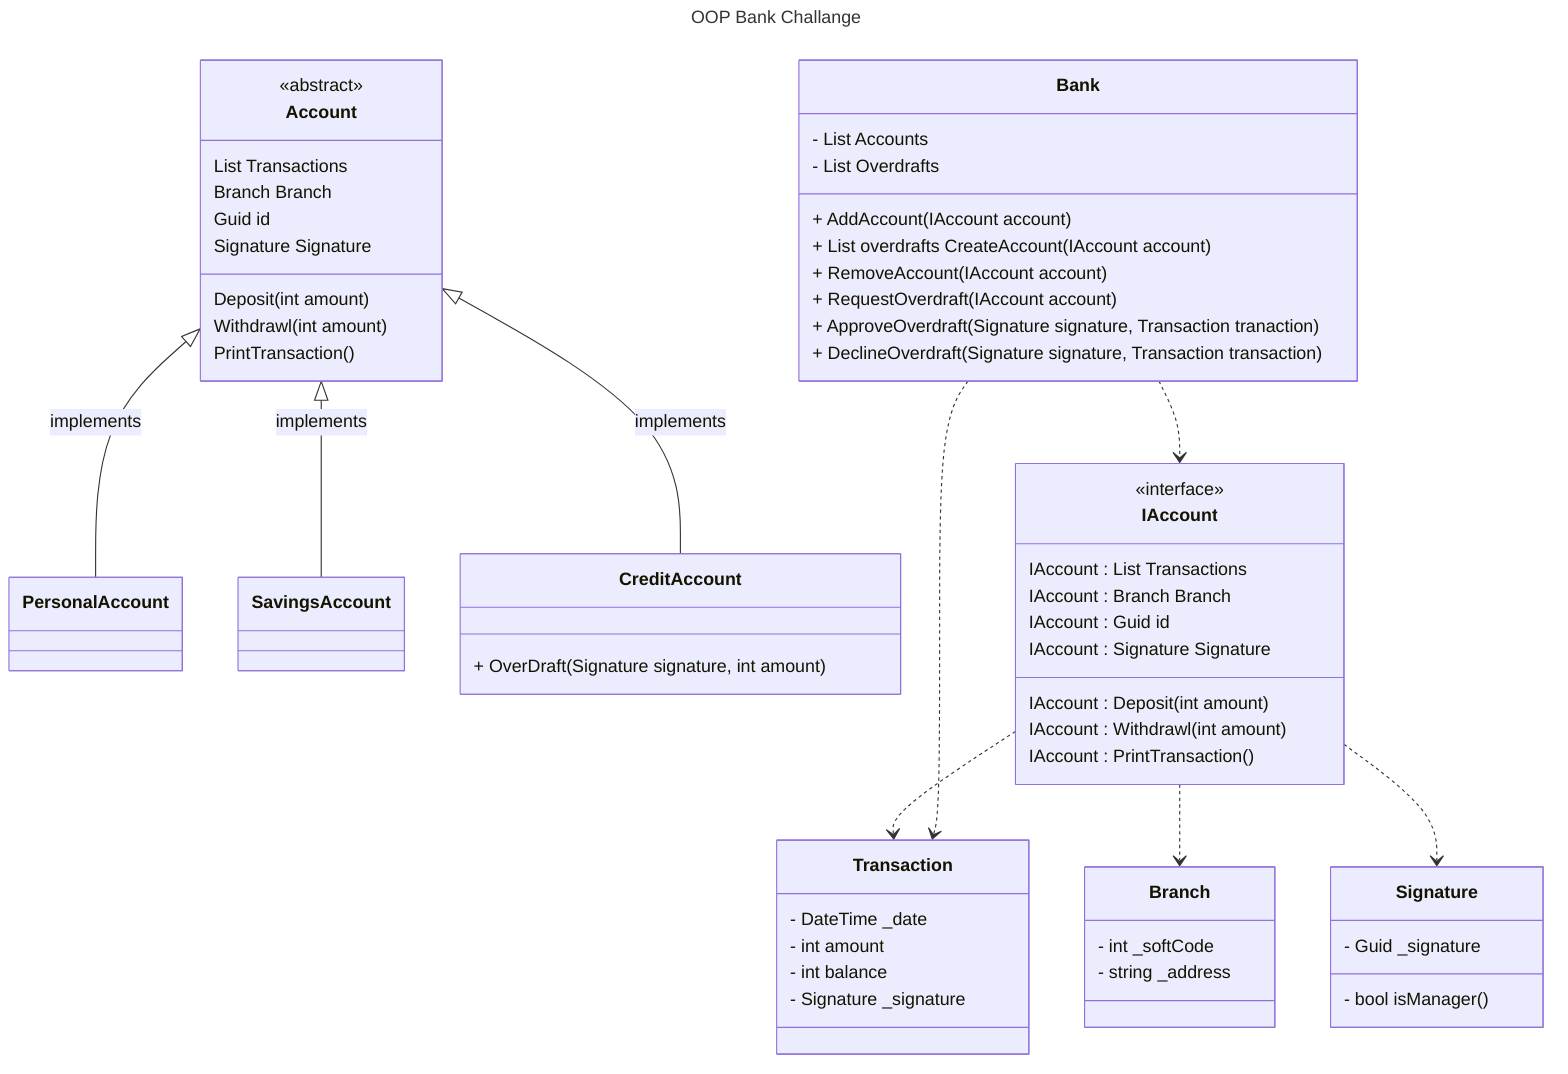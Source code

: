 ---
title: OOP Bank Challange
---
classDiagram
    
    Account<|--PersonalAccount : implements
    Account<|--SavingsAccount : implements
    Account<|--CreditAccount : implements

    IAccount..>Transaction
    IAccount..>Branch
    IAccount..>Signature

    Bank..>IAccount
    Bank..>Transaction

    class IAccount {
    <<interface>>
    IAccount : List<Transaction> Transactions
    IAccount : Branch Branch
    IAccount : Guid id
    IAccount : Signature Signature
    IAccount : Deposit(int amount)
    IAccount : Withdrawl(int amount)
    IAccount : PrintTransaction()
    }
    class Account {
    <<abstract>>
        List<Transaction> Transactions
    Branch Branch
    Guid id
    Signature Signature
    Deposit(int amount)
    Withdrawl(int amount)
    PrintTransaction()
    }
    class PersonalAccount{
    }
    class SavingsAccount{
    }
    class CreditAccount{
    + OverDraft(Signature signature, int amount)
    }
    class Transaction {
    - DateTime _date
    - int amount
    - int balance
    - Signature _signature 
    }
    class Signature {
    - Guid _signature
    - bool isManager()
    }
    class Branch {
    - int _softCode
    - string _address
    }
    class Bank{
    - List<IAccount> Accounts
    - List<Transaction> Overdrafts
    + AddAccount(IAccount account)
    + List overdrafts	CreateAccount(IAccount account)
    + RemoveAccount(IAccount account)
    + RequestOverdraft(IAccount account)
    + ApproveOverdraft(Signature signature, Transaction tranaction)	
    + DeclineOverdraft(Signature signature, Transaction transaction)
    }